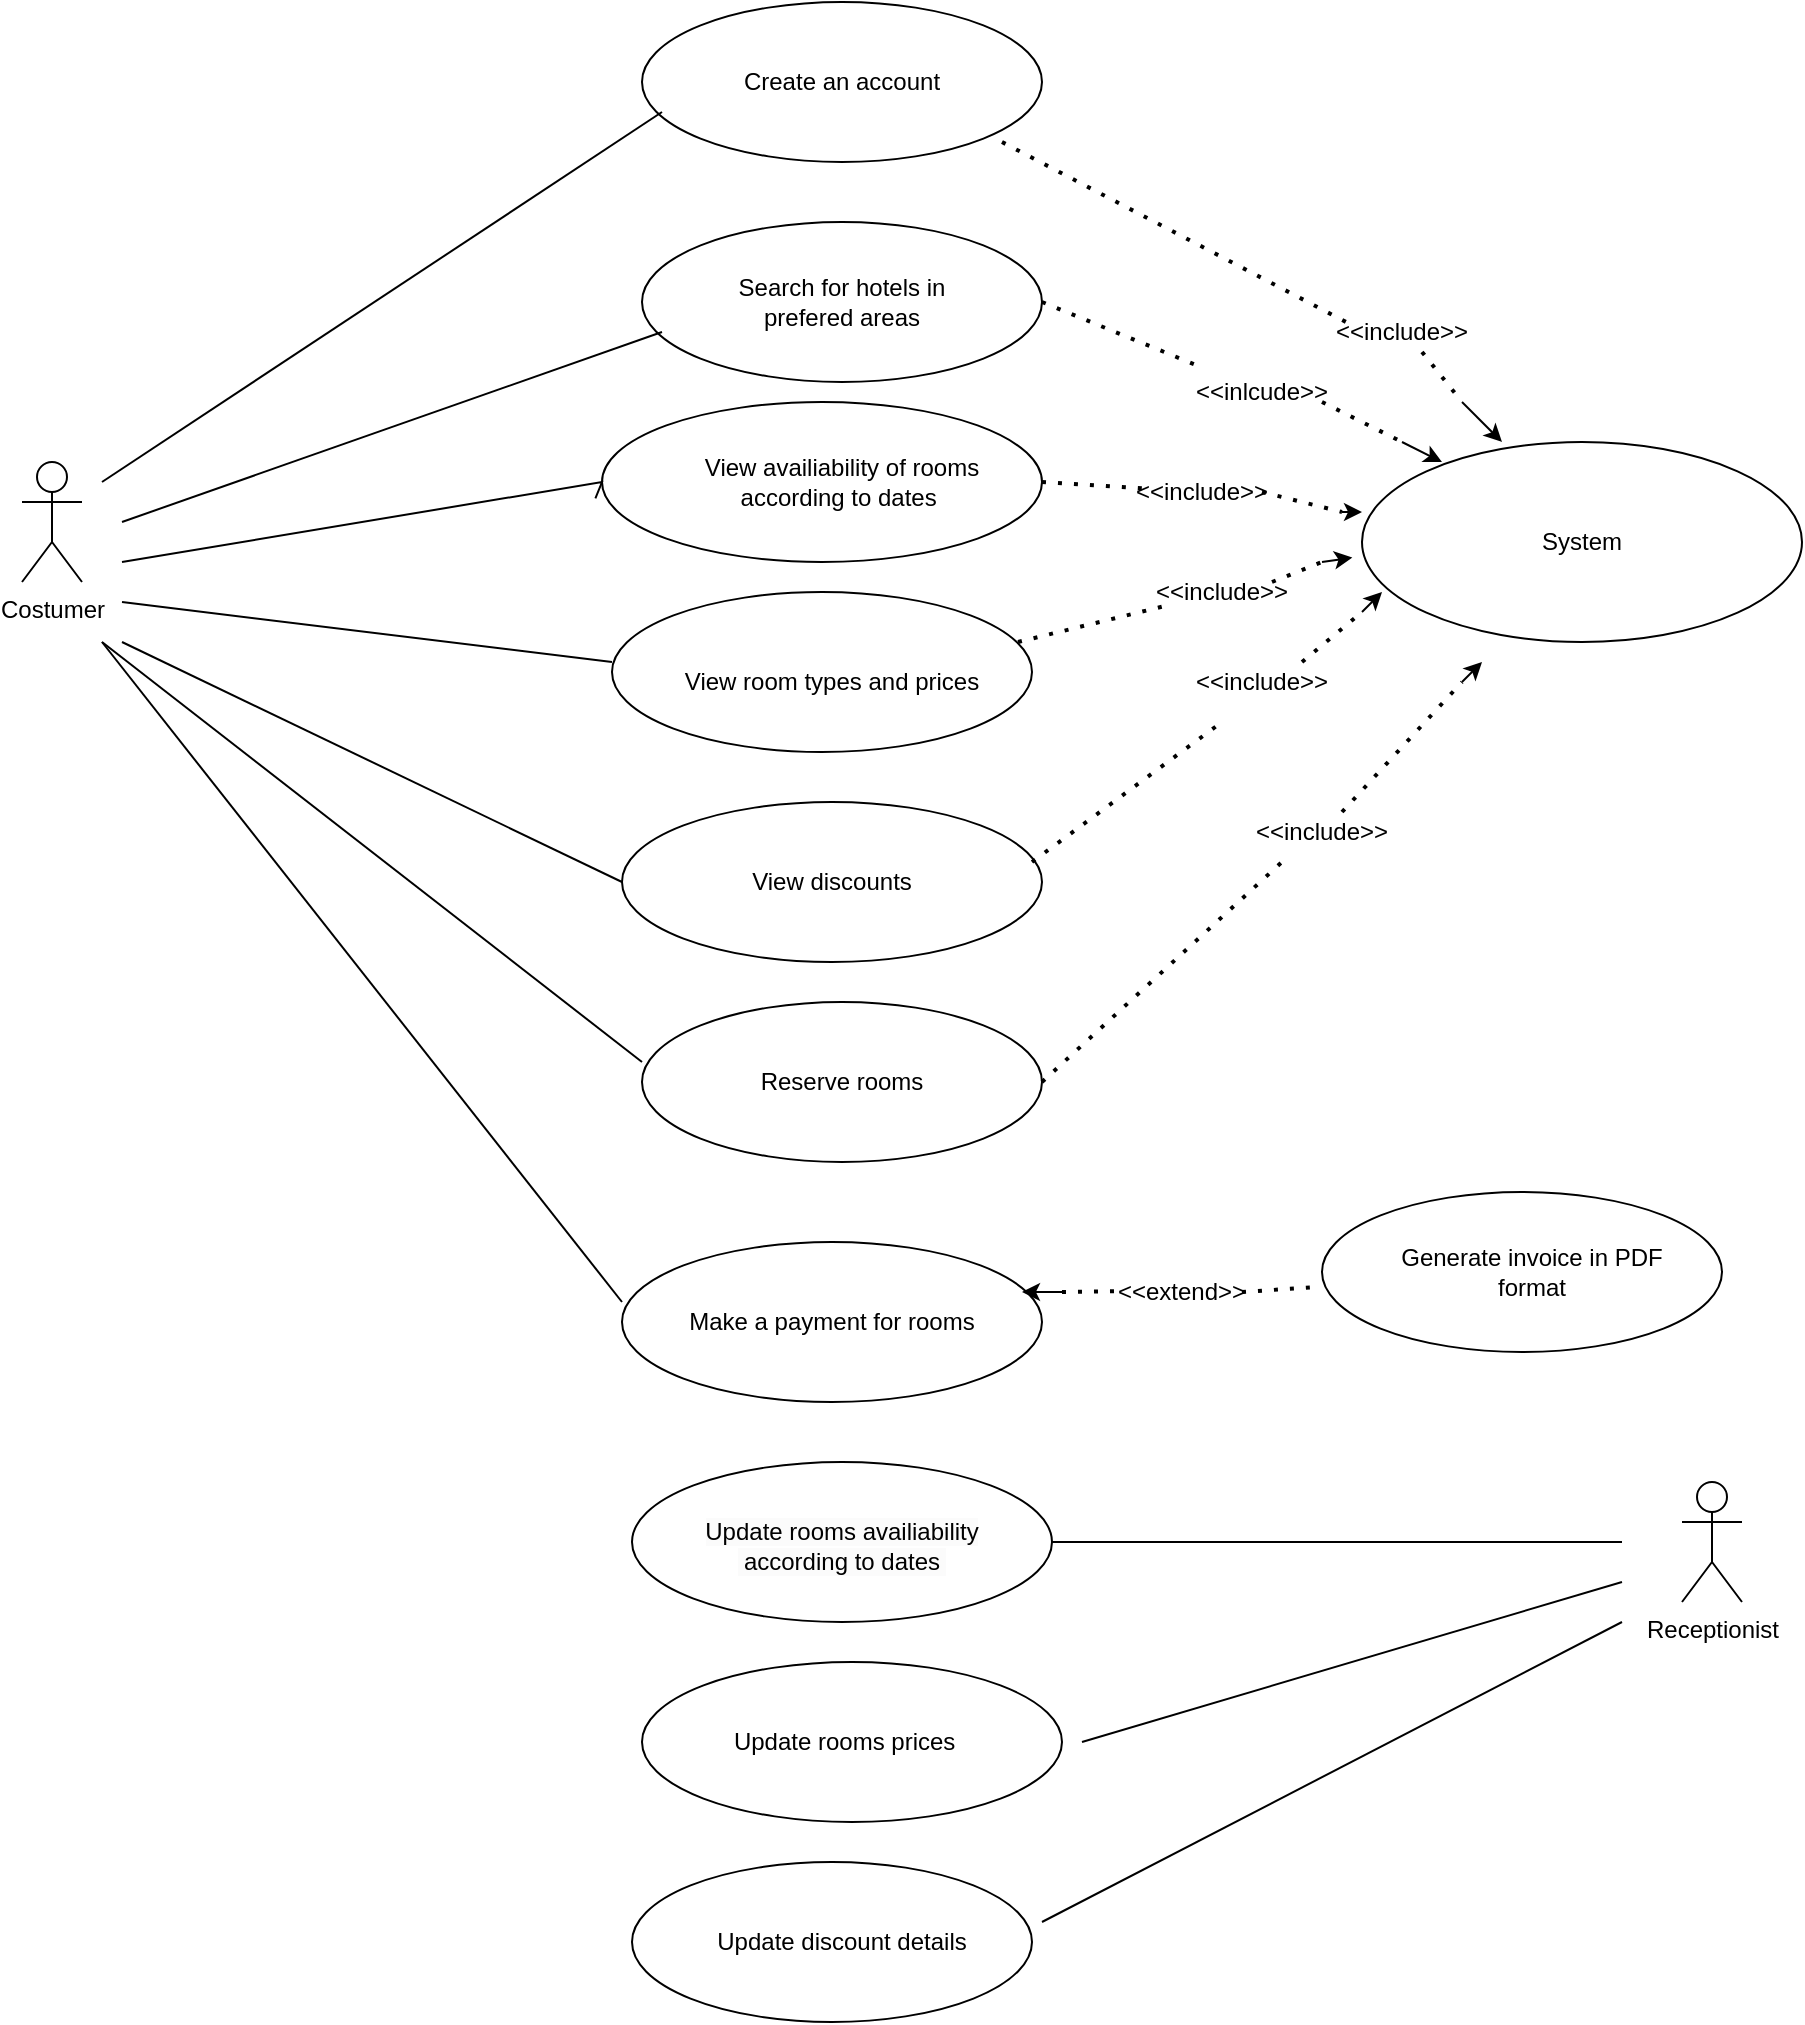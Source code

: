 <mxfile version="22.1.11" type="device">
  <diagram name="Page-1" id="dvWrNXE3-gBbBOj--LGO">
    <mxGraphModel dx="1900" dy="557" grid="1" gridSize="10" guides="1" tooltips="1" connect="1" arrows="1" fold="1" page="1" pageScale="1" pageWidth="850" pageHeight="1100" math="0" shadow="0">
      <root>
        <mxCell id="0" />
        <mxCell id="1" parent="0" />
        <mxCell id="PZdCBoGjca87vSYPEijU-21" value="Costumer" style="shape=umlActor;verticalLabelPosition=bottom;verticalAlign=top;html=1;outlineConnect=0;" vertex="1" parent="1">
          <mxGeometry x="10" y="230" width="30" height="60" as="geometry" />
        </mxCell>
        <mxCell id="PZdCBoGjca87vSYPEijU-22" value="" style="ellipse;whiteSpace=wrap;html=1;" vertex="1" parent="1">
          <mxGeometry x="320" width="200" height="80" as="geometry" />
        </mxCell>
        <mxCell id="PZdCBoGjca87vSYPEijU-23" value="Create an account" style="text;html=1;strokeColor=none;fillColor=none;align=center;verticalAlign=middle;whiteSpace=wrap;rounded=0;" vertex="1" parent="1">
          <mxGeometry x="350" y="10" width="140" height="60" as="geometry" />
        </mxCell>
        <mxCell id="PZdCBoGjca87vSYPEijU-24" value="" style="ellipse;whiteSpace=wrap;html=1;" vertex="1" parent="1">
          <mxGeometry x="320" y="110" width="200" height="80" as="geometry" />
        </mxCell>
        <mxCell id="PZdCBoGjca87vSYPEijU-25" value="Search for hotels in prefered areas" style="text;html=1;strokeColor=none;fillColor=none;align=center;verticalAlign=middle;whiteSpace=wrap;rounded=0;" vertex="1" parent="1">
          <mxGeometry x="350" y="120" width="140" height="60" as="geometry" />
        </mxCell>
        <mxCell id="PZdCBoGjca87vSYPEijU-26" value="" style="endArrow=none;html=1;rounded=0;" edge="1" parent="1">
          <mxGeometry width="50" height="50" relative="1" as="geometry">
            <mxPoint x="50" y="240" as="sourcePoint" />
            <mxPoint x="330" y="55" as="targetPoint" />
          </mxGeometry>
        </mxCell>
        <mxCell id="PZdCBoGjca87vSYPEijU-28" value="" style="endArrow=none;html=1;rounded=0;" edge="1" parent="1">
          <mxGeometry width="50" height="50" relative="1" as="geometry">
            <mxPoint x="60" y="260" as="sourcePoint" />
            <mxPoint x="330" y="165" as="targetPoint" />
          </mxGeometry>
        </mxCell>
        <mxCell id="PZdCBoGjca87vSYPEijU-29" value="" style="ellipse;whiteSpace=wrap;html=1;" vertex="1" parent="1">
          <mxGeometry x="300" y="200" width="220" height="80" as="geometry" />
        </mxCell>
        <mxCell id="PZdCBoGjca87vSYPEijU-30" value="View availiability of rooms according to dates&amp;nbsp;" style="text;html=1;strokeColor=none;fillColor=none;align=center;verticalAlign=middle;whiteSpace=wrap;rounded=0;" vertex="1" parent="1">
          <mxGeometry x="340" y="210" width="160" height="60" as="geometry" />
        </mxCell>
        <mxCell id="PZdCBoGjca87vSYPEijU-31" value="" style="endArrow=none;html=1;rounded=0;entryX=-0.015;entryY=0.603;entryDx=0;entryDy=0;entryPerimeter=0;" edge="1" parent="1" target="PZdCBoGjca87vSYPEijU-29">
          <mxGeometry width="50" height="50" relative="1" as="geometry">
            <mxPoint x="60" y="280" as="sourcePoint" />
            <mxPoint x="300" y="260" as="targetPoint" />
            <Array as="points">
              <mxPoint x="300" y="240" />
            </Array>
          </mxGeometry>
        </mxCell>
        <mxCell id="PZdCBoGjca87vSYPEijU-32" value="" style="ellipse;whiteSpace=wrap;html=1;" vertex="1" parent="1">
          <mxGeometry x="305" y="295" width="210" height="80" as="geometry" />
        </mxCell>
        <mxCell id="PZdCBoGjca87vSYPEijU-33" value="View room types and prices" style="text;html=1;strokeColor=none;fillColor=none;align=center;verticalAlign=middle;whiteSpace=wrap;rounded=0;" vertex="1" parent="1">
          <mxGeometry x="335" y="325" width="160" height="30" as="geometry" />
        </mxCell>
        <mxCell id="PZdCBoGjca87vSYPEijU-34" value="" style="endArrow=none;html=1;rounded=0;" edge="1" parent="1">
          <mxGeometry width="50" height="50" relative="1" as="geometry">
            <mxPoint x="60" y="300" as="sourcePoint" />
            <mxPoint x="305" y="330" as="targetPoint" />
          </mxGeometry>
        </mxCell>
        <mxCell id="PZdCBoGjca87vSYPEijU-35" value="" style="ellipse;whiteSpace=wrap;html=1;" vertex="1" parent="1">
          <mxGeometry x="310" y="400" width="210" height="80" as="geometry" />
        </mxCell>
        <mxCell id="PZdCBoGjca87vSYPEijU-36" value="View discounts" style="text;html=1;strokeColor=none;fillColor=none;align=center;verticalAlign=middle;whiteSpace=wrap;rounded=0;" vertex="1" parent="1">
          <mxGeometry x="350" y="425" width="130" height="30" as="geometry" />
        </mxCell>
        <mxCell id="PZdCBoGjca87vSYPEijU-37" value="" style="endArrow=none;html=1;rounded=0;" edge="1" parent="1">
          <mxGeometry width="50" height="50" relative="1" as="geometry">
            <mxPoint x="60" y="320" as="sourcePoint" />
            <mxPoint x="310" y="440" as="targetPoint" />
          </mxGeometry>
        </mxCell>
        <mxCell id="PZdCBoGjca87vSYPEijU-38" value="" style="ellipse;whiteSpace=wrap;html=1;" vertex="1" parent="1">
          <mxGeometry x="320" y="500" width="200" height="80" as="geometry" />
        </mxCell>
        <mxCell id="PZdCBoGjca87vSYPEijU-39" value="Reserve rooms" style="text;html=1;strokeColor=none;fillColor=none;align=center;verticalAlign=middle;whiteSpace=wrap;rounded=0;" vertex="1" parent="1">
          <mxGeometry x="350" y="520" width="140" height="40" as="geometry" />
        </mxCell>
        <mxCell id="PZdCBoGjca87vSYPEijU-40" value="" style="endArrow=none;html=1;rounded=0;" edge="1" parent="1">
          <mxGeometry width="50" height="50" relative="1" as="geometry">
            <mxPoint x="50" y="320" as="sourcePoint" />
            <mxPoint x="320" y="530" as="targetPoint" />
          </mxGeometry>
        </mxCell>
        <mxCell id="PZdCBoGjca87vSYPEijU-41" value="" style="ellipse;whiteSpace=wrap;html=1;" vertex="1" parent="1">
          <mxGeometry x="315" y="730" width="210" height="80" as="geometry" />
        </mxCell>
        <mxCell id="PZdCBoGjca87vSYPEijU-42" value="&lt;br&gt;&lt;span style=&quot;color: rgb(0, 0, 0); font-family: Helvetica; font-size: 12px; font-style: normal; font-variant-ligatures: normal; font-variant-caps: normal; font-weight: 400; letter-spacing: normal; orphans: 2; text-align: center; text-indent: 0px; text-transform: none; widows: 2; word-spacing: 0px; -webkit-text-stroke-width: 0px; background-color: rgb(251, 251, 251); text-decoration-thickness: initial; text-decoration-style: initial; text-decoration-color: initial; float: none; display: inline !important;&quot;&gt;Update rooms availiability&lt;br&gt;&amp;nbsp;according to dates&amp;nbsp;&lt;/span&gt;&lt;br&gt;" style="text;html=1;strokeColor=none;fillColor=none;align=center;verticalAlign=middle;whiteSpace=wrap;rounded=0;" vertex="1" parent="1">
          <mxGeometry x="335" y="750" width="170" height="30" as="geometry" />
        </mxCell>
        <mxCell id="PZdCBoGjca87vSYPEijU-43" value="" style="ellipse;whiteSpace=wrap;html=1;" vertex="1" parent="1">
          <mxGeometry x="320" y="830" width="210" height="80" as="geometry" />
        </mxCell>
        <mxCell id="PZdCBoGjca87vSYPEijU-44" value="" style="ellipse;whiteSpace=wrap;html=1;" vertex="1" parent="1">
          <mxGeometry x="315" y="930" width="200" height="80" as="geometry" />
        </mxCell>
        <mxCell id="PZdCBoGjca87vSYPEijU-45" value="Update rooms prices&amp;nbsp;" style="text;html=1;strokeColor=none;fillColor=none;align=center;verticalAlign=middle;whiteSpace=wrap;rounded=0;" vertex="1" parent="1">
          <mxGeometry x="358" y="855" width="130" height="30" as="geometry" />
        </mxCell>
        <mxCell id="PZdCBoGjca87vSYPEijU-46" value="Update discount details" style="text;html=1;strokeColor=none;fillColor=none;align=center;verticalAlign=middle;whiteSpace=wrap;rounded=0;" vertex="1" parent="1">
          <mxGeometry x="355" y="955" width="130" height="30" as="geometry" />
        </mxCell>
        <mxCell id="PZdCBoGjca87vSYPEijU-47" value="Receptionist" style="shape=umlActor;verticalLabelPosition=bottom;verticalAlign=top;html=1;outlineConnect=0;" vertex="1" parent="1">
          <mxGeometry x="840" y="740" width="30" height="60" as="geometry" />
        </mxCell>
        <mxCell id="PZdCBoGjca87vSYPEijU-49" value="" style="endArrow=none;html=1;rounded=0;" edge="1" parent="1">
          <mxGeometry width="50" height="50" relative="1" as="geometry">
            <mxPoint x="540" y="870" as="sourcePoint" />
            <mxPoint x="810" y="790" as="targetPoint" />
          </mxGeometry>
        </mxCell>
        <mxCell id="PZdCBoGjca87vSYPEijU-50" value="" style="endArrow=none;html=1;rounded=0;" edge="1" parent="1">
          <mxGeometry width="50" height="50" relative="1" as="geometry">
            <mxPoint x="520" y="960" as="sourcePoint" />
            <mxPoint x="810" y="810" as="targetPoint" />
          </mxGeometry>
        </mxCell>
        <mxCell id="PZdCBoGjca87vSYPEijU-51" value="" style="ellipse;whiteSpace=wrap;html=1;" vertex="1" parent="1">
          <mxGeometry x="680" y="220" width="220" height="100" as="geometry" />
        </mxCell>
        <mxCell id="PZdCBoGjca87vSYPEijU-52" value="System" style="text;html=1;strokeColor=none;fillColor=none;align=center;verticalAlign=middle;whiteSpace=wrap;rounded=0;" vertex="1" parent="1">
          <mxGeometry x="760" y="255" width="60" height="30" as="geometry" />
        </mxCell>
        <mxCell id="PZdCBoGjca87vSYPEijU-54" value="" style="endArrow=none;dashed=1;html=1;dashPattern=1 3;strokeWidth=2;rounded=0;" edge="1" parent="1">
          <mxGeometry width="50" height="50" relative="1" as="geometry">
            <mxPoint x="520" y="540" as="sourcePoint" />
            <mxPoint x="640" y="430" as="targetPoint" />
          </mxGeometry>
        </mxCell>
        <mxCell id="PZdCBoGjca87vSYPEijU-55" value="&amp;lt;&amp;lt;include&amp;gt;&amp;gt;" style="text;html=1;strokeColor=none;fillColor=none;align=center;verticalAlign=middle;whiteSpace=wrap;rounded=0;" vertex="1" parent="1">
          <mxGeometry x="630" y="400" width="60" height="30" as="geometry" />
        </mxCell>
        <mxCell id="PZdCBoGjca87vSYPEijU-56" value="" style="endArrow=none;dashed=1;html=1;dashPattern=1 3;strokeWidth=2;rounded=0;" edge="1" parent="1">
          <mxGeometry width="50" height="50" relative="1" as="geometry">
            <mxPoint x="670" y="405" as="sourcePoint" />
            <mxPoint x="730" y="340" as="targetPoint" />
          </mxGeometry>
        </mxCell>
        <mxCell id="PZdCBoGjca87vSYPEijU-57" value="" style="endArrow=classic;html=1;rounded=0;" edge="1" parent="1">
          <mxGeometry width="50" height="50" relative="1" as="geometry">
            <mxPoint x="730" y="340" as="sourcePoint" />
            <mxPoint x="740" y="330" as="targetPoint" />
          </mxGeometry>
        </mxCell>
        <mxCell id="PZdCBoGjca87vSYPEijU-58" value="" style="endArrow=none;dashed=1;html=1;dashPattern=1 3;strokeWidth=2;rounded=0;" edge="1" parent="1">
          <mxGeometry width="50" height="50" relative="1" as="geometry">
            <mxPoint x="515" y="430" as="sourcePoint" />
            <mxPoint x="610" y="360" as="targetPoint" />
          </mxGeometry>
        </mxCell>
        <mxCell id="PZdCBoGjca87vSYPEijU-59" value="&amp;lt;&amp;lt;include&amp;gt;&amp;gt;" style="text;html=1;strokeColor=none;fillColor=none;align=center;verticalAlign=middle;whiteSpace=wrap;rounded=0;" vertex="1" parent="1">
          <mxGeometry x="600" y="325" width="60" height="30" as="geometry" />
        </mxCell>
        <mxCell id="PZdCBoGjca87vSYPEijU-60" value="" style="endArrow=none;dashed=1;html=1;dashPattern=1 3;strokeWidth=2;rounded=0;" edge="1" parent="1">
          <mxGeometry width="50" height="50" relative="1" as="geometry">
            <mxPoint x="650" y="330" as="sourcePoint" />
            <mxPoint x="680" y="305" as="targetPoint" />
          </mxGeometry>
        </mxCell>
        <mxCell id="PZdCBoGjca87vSYPEijU-61" value="" style="endArrow=classic;html=1;rounded=0;" edge="1" parent="1">
          <mxGeometry width="50" height="50" relative="1" as="geometry">
            <mxPoint x="680" y="305" as="sourcePoint" />
            <mxPoint x="690" y="295" as="targetPoint" />
          </mxGeometry>
        </mxCell>
        <mxCell id="PZdCBoGjca87vSYPEijU-63" value="" style="endArrow=none;dashed=1;html=1;dashPattern=1 3;strokeWidth=2;rounded=0;" edge="1" parent="1" target="PZdCBoGjca87vSYPEijU-64">
          <mxGeometry width="50" height="50" relative="1" as="geometry">
            <mxPoint x="508" y="320" as="sourcePoint" />
            <mxPoint x="600" y="300" as="targetPoint" />
          </mxGeometry>
        </mxCell>
        <mxCell id="PZdCBoGjca87vSYPEijU-64" value="&amp;lt;&amp;lt;include&amp;gt;&amp;gt;" style="text;html=1;strokeColor=none;fillColor=none;align=center;verticalAlign=middle;whiteSpace=wrap;rounded=0;" vertex="1" parent="1">
          <mxGeometry x="580" y="280" width="60" height="30" as="geometry" />
        </mxCell>
        <mxCell id="PZdCBoGjca87vSYPEijU-65" value="" style="endArrow=none;dashed=1;html=1;dashPattern=1 3;strokeWidth=2;rounded=0;" edge="1" parent="1">
          <mxGeometry width="50" height="50" relative="1" as="geometry">
            <mxPoint x="635" y="290" as="sourcePoint" />
            <mxPoint x="660" y="280" as="targetPoint" />
          </mxGeometry>
        </mxCell>
        <mxCell id="PZdCBoGjca87vSYPEijU-66" value="" style="endArrow=classic;html=1;rounded=0;entryX=-0.022;entryY=0.578;entryDx=0;entryDy=0;entryPerimeter=0;" edge="1" parent="1" target="PZdCBoGjca87vSYPEijU-51">
          <mxGeometry width="50" height="50" relative="1" as="geometry">
            <mxPoint x="660" y="280" as="sourcePoint" />
            <mxPoint x="670" y="270" as="targetPoint" />
          </mxGeometry>
        </mxCell>
        <mxCell id="PZdCBoGjca87vSYPEijU-67" value="" style="endArrow=none;dashed=1;html=1;dashPattern=1 3;strokeWidth=2;rounded=0;" edge="1" parent="1" target="PZdCBoGjca87vSYPEijU-68">
          <mxGeometry width="50" height="50" relative="1" as="geometry">
            <mxPoint x="520" y="240" as="sourcePoint" />
            <mxPoint x="590" y="240" as="targetPoint" />
          </mxGeometry>
        </mxCell>
        <mxCell id="PZdCBoGjca87vSYPEijU-68" value="&amp;lt;&amp;lt;include&amp;gt;&amp;gt;" style="text;html=1;strokeColor=none;fillColor=none;align=center;verticalAlign=middle;whiteSpace=wrap;rounded=0;" vertex="1" parent="1">
          <mxGeometry x="570" y="230" width="60" height="30" as="geometry" />
        </mxCell>
        <mxCell id="PZdCBoGjca87vSYPEijU-69" value="" style="endArrow=none;dashed=1;html=1;dashPattern=1 3;strokeWidth=2;rounded=0;" edge="1" parent="1">
          <mxGeometry width="50" height="50" relative="1" as="geometry">
            <mxPoint x="630" y="245" as="sourcePoint" />
            <mxPoint x="670" y="255" as="targetPoint" />
          </mxGeometry>
        </mxCell>
        <mxCell id="PZdCBoGjca87vSYPEijU-70" value="" style="endArrow=classic;html=1;rounded=0;" edge="1" parent="1">
          <mxGeometry width="50" height="50" relative="1" as="geometry">
            <mxPoint x="670" y="255" as="sourcePoint" />
            <mxPoint x="680" y="255" as="targetPoint" />
          </mxGeometry>
        </mxCell>
        <mxCell id="PZdCBoGjca87vSYPEijU-71" value="" style="endArrow=none;dashed=1;html=1;dashPattern=1 3;strokeWidth=2;rounded=0;" edge="1" parent="1" target="PZdCBoGjca87vSYPEijU-72">
          <mxGeometry width="50" height="50" relative="1" as="geometry">
            <mxPoint x="520" y="150" as="sourcePoint" />
            <mxPoint x="640" y="200" as="targetPoint" />
          </mxGeometry>
        </mxCell>
        <mxCell id="PZdCBoGjca87vSYPEijU-72" value="&amp;lt;&amp;lt;inlcude&amp;gt;&amp;gt;" style="text;html=1;strokeColor=none;fillColor=none;align=center;verticalAlign=middle;whiteSpace=wrap;rounded=0;" vertex="1" parent="1">
          <mxGeometry x="600" y="180" width="60" height="30" as="geometry" />
        </mxCell>
        <mxCell id="PZdCBoGjca87vSYPEijU-73" value="" style="endArrow=none;dashed=1;html=1;dashPattern=1 3;strokeWidth=2;rounded=0;" edge="1" parent="1">
          <mxGeometry width="50" height="50" relative="1" as="geometry">
            <mxPoint x="660" y="200" as="sourcePoint" />
            <mxPoint x="700" y="220" as="targetPoint" />
          </mxGeometry>
        </mxCell>
        <mxCell id="PZdCBoGjca87vSYPEijU-75" value="" style="endArrow=classic;html=1;rounded=0;" edge="1" parent="1">
          <mxGeometry width="50" height="50" relative="1" as="geometry">
            <mxPoint x="700" y="220" as="sourcePoint" />
            <mxPoint x="720" y="230" as="targetPoint" />
          </mxGeometry>
        </mxCell>
        <mxCell id="PZdCBoGjca87vSYPEijU-76" value="" style="endArrow=none;dashed=1;html=1;dashPattern=1 3;strokeWidth=2;rounded=0;" edge="1" parent="1">
          <mxGeometry width="50" height="50" relative="1" as="geometry">
            <mxPoint x="500" y="70" as="sourcePoint" />
            <mxPoint x="672" y="160" as="targetPoint" />
            <Array as="points" />
          </mxGeometry>
        </mxCell>
        <mxCell id="PZdCBoGjca87vSYPEijU-77" value="&amp;lt;&amp;lt;include&amp;gt;&amp;gt;" style="text;html=1;strokeColor=none;fillColor=none;align=center;verticalAlign=middle;whiteSpace=wrap;rounded=0;" vertex="1" parent="1">
          <mxGeometry x="670" y="150" width="60" height="30" as="geometry" />
        </mxCell>
        <mxCell id="PZdCBoGjca87vSYPEijU-81" value="" style="endArrow=none;dashed=1;html=1;dashPattern=1 3;strokeWidth=2;rounded=0;" edge="1" parent="1">
          <mxGeometry width="50" height="50" relative="1" as="geometry">
            <mxPoint x="710" y="175" as="sourcePoint" />
            <mxPoint x="730" y="200" as="targetPoint" />
          </mxGeometry>
        </mxCell>
        <mxCell id="PZdCBoGjca87vSYPEijU-84" value="" style="endArrow=classic;html=1;rounded=0;" edge="1" parent="1">
          <mxGeometry width="50" height="50" relative="1" as="geometry">
            <mxPoint x="730" y="200" as="sourcePoint" />
            <mxPoint x="750" y="220" as="targetPoint" />
            <Array as="points" />
          </mxGeometry>
        </mxCell>
        <mxCell id="PZdCBoGjca87vSYPEijU-85" value="" style="ellipse;whiteSpace=wrap;html=1;" vertex="1" parent="1">
          <mxGeometry x="310" y="620" width="210" height="80" as="geometry" />
        </mxCell>
        <mxCell id="PZdCBoGjca87vSYPEijU-86" value="" style="endArrow=none;html=1;rounded=0;" edge="1" parent="1">
          <mxGeometry width="50" height="50" relative="1" as="geometry">
            <mxPoint x="525" y="770" as="sourcePoint" />
            <mxPoint x="810" y="770" as="targetPoint" />
          </mxGeometry>
        </mxCell>
        <mxCell id="PZdCBoGjca87vSYPEijU-87" value="Make a payment for rooms" style="text;html=1;strokeColor=none;fillColor=none;align=center;verticalAlign=middle;whiteSpace=wrap;rounded=0;" vertex="1" parent="1">
          <mxGeometry x="340" y="645" width="150" height="30" as="geometry" />
        </mxCell>
        <mxCell id="PZdCBoGjca87vSYPEijU-88" value="" style="ellipse;whiteSpace=wrap;html=1;" vertex="1" parent="1">
          <mxGeometry x="660" y="595" width="200" height="80" as="geometry" />
        </mxCell>
        <mxCell id="PZdCBoGjca87vSYPEijU-89" value="" style="endArrow=none;html=1;rounded=0;" edge="1" parent="1">
          <mxGeometry width="50" height="50" relative="1" as="geometry">
            <mxPoint x="50" y="320" as="sourcePoint" />
            <mxPoint x="310" y="650" as="targetPoint" />
          </mxGeometry>
        </mxCell>
        <mxCell id="PZdCBoGjca87vSYPEijU-90" value="Generate invoice in PDF format" style="text;html=1;strokeColor=none;fillColor=none;align=center;verticalAlign=middle;whiteSpace=wrap;rounded=0;" vertex="1" parent="1">
          <mxGeometry x="680" y="620" width="170" height="30" as="geometry" />
        </mxCell>
        <mxCell id="PZdCBoGjca87vSYPEijU-92" value="&amp;lt;&amp;lt;extend&amp;gt;&amp;gt;" style="text;html=1;strokeColor=none;fillColor=none;align=center;verticalAlign=middle;whiteSpace=wrap;rounded=0;" vertex="1" parent="1">
          <mxGeometry x="560" y="630" width="60" height="30" as="geometry" />
        </mxCell>
        <mxCell id="PZdCBoGjca87vSYPEijU-96" value="" style="endArrow=none;dashed=1;html=1;dashPattern=1 3;strokeWidth=2;rounded=0;entryX=-0.02;entryY=0.595;entryDx=0;entryDy=0;entryPerimeter=0;exitX=1;exitY=0.5;exitDx=0;exitDy=0;" edge="1" parent="1" source="PZdCBoGjca87vSYPEijU-92" target="PZdCBoGjca87vSYPEijU-88">
          <mxGeometry width="50" height="50" relative="1" as="geometry">
            <mxPoint x="630" y="645" as="sourcePoint" />
            <mxPoint x="680" y="595" as="targetPoint" />
          </mxGeometry>
        </mxCell>
        <mxCell id="PZdCBoGjca87vSYPEijU-99" value="" style="endArrow=none;dashed=1;html=1;dashPattern=1 3;strokeWidth=2;rounded=0;" edge="1" parent="1">
          <mxGeometry width="50" height="50" relative="1" as="geometry">
            <mxPoint x="530" y="645" as="sourcePoint" />
            <mxPoint x="560" y="644.5" as="targetPoint" />
          </mxGeometry>
        </mxCell>
        <mxCell id="PZdCBoGjca87vSYPEijU-100" value="" style="endArrow=classic;html=1;rounded=0;" edge="1" parent="1">
          <mxGeometry width="50" height="50" relative="1" as="geometry">
            <mxPoint x="530" y="645" as="sourcePoint" />
            <mxPoint x="510" y="645" as="targetPoint" />
          </mxGeometry>
        </mxCell>
      </root>
    </mxGraphModel>
  </diagram>
</mxfile>
